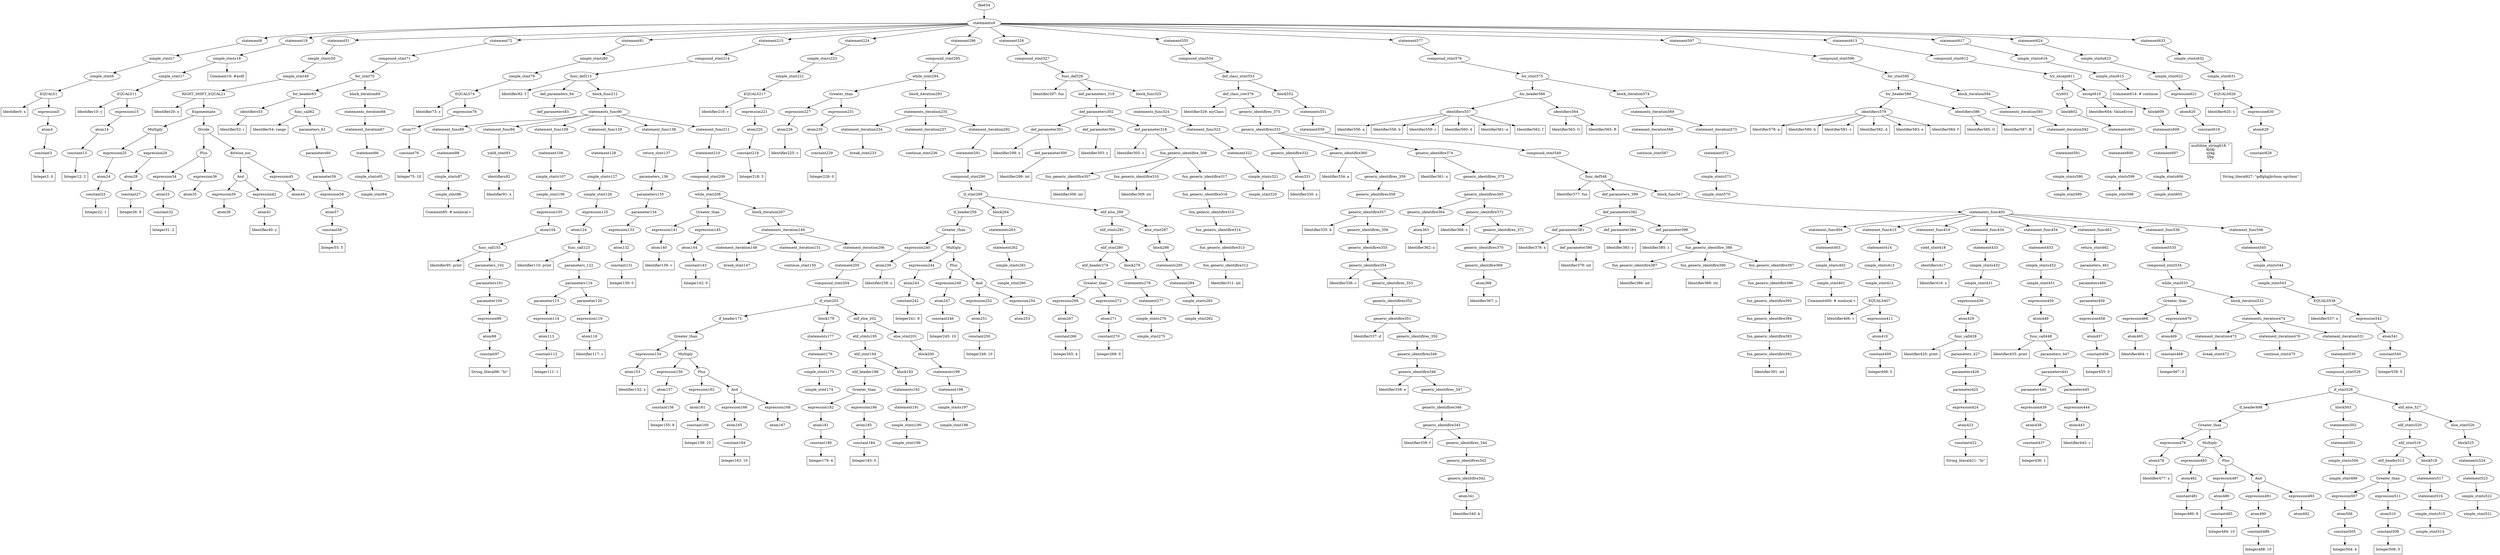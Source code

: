 digraph G {
	Strart_file634 [label="file634"]
	Strart_file634 -> Statements9;
	Statements9 [label="statements9"]
	Statements9 -> Statement8;
	Statement8 [label="statement8"]
	Statement8 -> simple_statements7;
	simple_statements7 [label="simple_stmts7"]
	simple_statements7 -> Simple_Statement6;
	Simple_Statement6 [label="simple_stmt6"]
	Simple_Statement6 -> equal1;
	equal1 [label="EQUALS1"]
	equal1 -> IDENTIFIER0;
	IDENTIFIER0 [shape=box,label="Identifier0: x"]
	equal1 -> expression5;
	expression5 [label="expression5"]
	expression5 -> Atom4;
	Atom4 [label="atom4"]
	Atom4 -> constant3;
	constant3 [label="constant3"]
	constant3 -> NUMBER2;
	NUMBER2 [shape=box,label="Integer2: 0"]
	Statements9 -> Statement19;
	Statement19 [label="statement19"]
	Statement19 -> simple_statements18;
	simple_statements18 [label="simple_stmts18"]
	simple_statements18 -> Simple_Statement17;
	Simple_Statement17 [label="simple_stmt17"]
	Simple_Statement17 -> equal11;
	equal11 [label="EQUALS11"]
	equal11 -> IDENTIFIER10;
	IDENTIFIER10 [shape=box,label="Identifier10: y"]
	equal11 -> expression15;
	expression15 [label="expression15"]
	expression15 -> Atom14;
	Atom14 [label="atom14"]
	Atom14 -> constant13;
	constant13 [label="constant13"]
	constant13 -> NUMBER12;
	NUMBER12 [shape=box,label="Integer12: 2"]
	simple_statements18 -> Comment16;
	Comment16 [shape=box,label="Comment16: #asdf"]
	Statements9 -> Statement51;
	Statement51 [label="statement51"]
	Statement51 -> simple_statements50;
	simple_statements50 [label="simple_stmts50"]
	simple_statements50 -> Simple_Statement49;
	Simple_Statement49 [label="simple_stmt49"]
	Simple_Statement49 -> right_shift_equal21;
	right_shift_equal21 [label="RIGHT_SHIFT_EQUAL21"]
	right_shift_equal21 -> IDENTIFIER20;
	IDENTIFIER20 [shape=box,label="Identifier20: x"]
	right_shift_equal21 -> Exponentiate48;
	Exponentiate48 [label="Exponentiate"]
	Exponentiate48 -> Multiply30;
	Multiply30 [label="Multiply"]
	Multiply30 -> expression25;
	expression25 [label="expression25"]
	expression25 -> Atom24;
	Atom24 [label="atom24"]
	Atom24 -> constant23;
	constant23 [label="constant23"]
	constant23 -> NUMBER22;
	NUMBER22 [shape=box,label="Integer22: 1"]
	Multiply30 -> expression29;
	expression29 [label="expression29"]
	expression29 -> Atom28;
	Atom28 [label="atom28"]
	Atom28 -> constant27;
	constant27 [label="constant27"]
	constant27 -> NUMBER26;
	NUMBER26 [shape=box,label="Integer26: 8"]
	Exponentiate48 -> Divide47;
	Divide47 [label="Divide"]
	Divide47 -> Plus37;
	Plus37 [label="Plus"]
	Plus37 -> expression34;
	expression34 [label="expression34"]
	expression34 -> Atom33;
	Atom33 [label="atom33"]
	Atom33 -> constant32;
	constant32 [label="constant32"]
	constant32 -> NUMBER31;
	NUMBER31 [shape=box,label="Integer31: 2"]
	Plus37 -> expression36;
	expression36 [label="expression36"]
	expression36 -> Atom_False35;
	Atom_False35 [label="atom35"]
	Divide47 -> Bitwise_xor46;
	Bitwise_xor46 [label="Bitwise_xor"]
	Bitwise_xor46 -> And43;
	And43 [label="And"]
	And43 -> expression39;
	expression39 [label="expression39"]
	expression39 -> Atom_True38;
	Atom_True38 [label="atom38"]
	And43 -> expression_not42;
	expression_not42 [label="expression42"]
	expression_not42 -> Atom41;
	Atom41 [label="atom41"]
	Atom41 -> IDENTIFIER40;
	IDENTIFIER40 [shape=box,label="Identifier40: y"]
	Bitwise_xor46 -> expression45;
	expression45 [label="expression45"]
	expression45 -> Atom_True44;
	Atom_True44 [label="atom44"]
	Statements9 -> Statement72;
	Statement72 [label="statement72"]
	Statement72 -> Compound_stmt71;
	Compound_stmt71 [label="compound_stmt71"]
	Compound_stmt71 -> for_statement70;
	for_statement70 [label="for_stmt70"]
	for_statement70 -> for_header63;
	for_header63 [label="for_header63"]
	for_header63 -> Identifires53;
	Identifires53 [label="identifiers53"]
	Identifires53 -> IDENTIFIER52;
	IDENTIFIER52 [shape=box,label="Identifier52: i"]
	for_header63 -> Function_call62;
	Function_call62 [label="func_call62"]
	Function_call62 -> IDENTIFIER54;
	IDENTIFIER54 [shape=box,label="Identifier54: range"]
	Function_call62 -> parameters_61;
	parameters_61 [label="parameters_61"]
	parameters_61 -> parameters60;
	parameters60 [label="parameters60"]
	parameters60 -> parameter59;
	parameter59 [label="parameter59"]
	parameter59 -> expression58;
	expression58 [label="expression58"]
	expression58 -> Atom57;
	Atom57 [label="atom57"]
	Atom57 -> constant56;
	constant56 [label="constant56"]
	constant56 -> NUMBER55;
	NUMBER55 [shape=box,label="Integer55: 5"]
	for_statement70 -> block_iteration69;
	block_iteration69 [label="block_iteration69"]
	block_iteration69 -> statements_iteration68;
	statements_iteration68 [label="statements_iteration68"]
	statements_iteration68 -> Statement_Iteration67;
	Statement_Iteration67 [label="statement_iteration67"]
	Statement_Iteration67 -> Statement66;
	Statement66 [label="statement66"]
	Statement66 -> simple_statements65;
	simple_statements65 [label="simple_stmts65"]
	simple_statements65 -> Simple_Statement_PASS64;
	Simple_Statement_PASS64 [label="simple_stmt64"]
	Statements9 -> Statement81;
	Statement81 [label="statement81"]
	Statement81 -> simple_statements80;
	simple_statements80 [label="simple_stmts80"]
	simple_statements80 -> Simple_Statement79;
	Simple_Statement79 [label="simple_stmt79"]
	Simple_Statement79 -> equal74;
	equal74 [label="EQUALS74"]
	equal74 -> IDENTIFIER73;
	IDENTIFIER73 [shape=box,label="Identifier73: z"]
	equal74 -> expression78;
	expression78 [label="expression78"]
	expression78 -> Atom77;
	Atom77 [label="atom77"]
	Atom77 -> constant76;
	constant76 [label="constant76"]
	constant76 -> NUMBER75;
	NUMBER75 [shape=box,label="Integer75: 10"]
	Statements9 -> Statement215;
	Statement215 [label="statement215"]
	Statement215 -> Compound_stmt214;
	Compound_stmt214 [label="compound_stmt214"]
	Compound_stmt214 -> func_def213;
	func_def213 [label="func_def213"]
	func_def213 -> IDENTIFIER82;
	IDENTIFIER82 [shape=box,label="Identifier82: f"]
	func_def213 -> def_parameters_84;
	def_parameters_84 [label="def_parameters_84"]
	def_parameters_84 -> def_parameters_empty83;
	def_parameters_empty83 [label="def_parameters83"]
	func_def213 -> block_func212;
	block_func212 [label="block_func212"]
	block_func212 -> statements_func90;
	statements_func90 [label="statements_func90"]
	statements_func90 -> statement_func89;
	statement_func89 [label="statement_func89"]
	statement_func89 -> Statement88;
	Statement88 [label="statement88"]
	Statement88 -> simple_statements87;
	simple_statements87 [label="simple_stmts87"]
	simple_statements87 -> Simple_Statement86;
	Simple_Statement86 [label="simple_stmt86"]
	Simple_Statement86 -> Comment85;
	Comment85 [shape=box,label="Comment85: # nonlocal v"]
	statements_func90 -> statement_func94;
	statement_func94 [label="statement_func94"]
	statement_func94 -> yield_statement93;
	yield_statement93 [label="yield_stmt93"]
	yield_statement93 -> Identifires92;
	Identifires92 [label="identifiers92"]
	Identifires92 -> IDENTIFIER91;
	IDENTIFIER91 [shape=box,label="Identifier91: x"]
	statements_func90 -> statement_func109;
	statement_func109 [label="statement_func109"]
	statement_func109 -> Statement108;
	Statement108 [label="statement108"]
	Statement108 -> simple_statements107;
	simple_statements107 [label="simple_stmts107"]
	simple_statements107 -> Simple_Statement106;
	Simple_Statement106 [label="simple_stmt106"]
	Simple_Statement106 -> expression105;
	expression105 [label="expression105"]
	expression105 -> Atom104;
	Atom104 [label="atom104"]
	Atom104 -> Function_call103;
	Function_call103 [label="func_call103"]
	Function_call103 -> IDENTIFIER95;
	IDENTIFIER95 [shape=box,label="Identifier95: print"]
	Function_call103 -> parameters_102;
	parameters_102 [label="parameters_102"]
	parameters_102 -> parameters101;
	parameters101 [label="parameters101"]
	parameters101 -> parameter100;
	parameter100 [label="parameter100"]
	parameter100 -> expression99;
	expression99 [label="expression99"]
	expression99 -> Atom98;
	Atom98 [label="atom98"]
	Atom98 -> constant97;
	constant97 [label="constant97"]
	constant97 -> String_literal96;
	String_literal96 [shape=box,label="String_literal96: \"hi\""]
	statements_func90 -> statement_func129;
	statement_func129 [label="statement_func129"]
	statement_func129 -> Statement128;
	Statement128 [label="statement128"]
	Statement128 -> simple_statements127;
	simple_statements127 [label="simple_stmts127"]
	simple_statements127 -> Simple_Statement126;
	Simple_Statement126 [label="simple_stmt126"]
	Simple_Statement126 -> expression125;
	expression125 [label="expression125"]
	expression125 -> Atom124;
	Atom124 [label="atom124"]
	Atom124 -> Function_call123;
	Function_call123 [label="func_call123"]
	Function_call123 -> IDENTIFIER110;
	IDENTIFIER110 [shape=box,label="Identifier110: print"]
	Function_call123 -> parameters_122;
	parameters_122 [label="parameters_122"]
	parameters_122 -> parameters116;
	parameters116 [label="parameters116"]
	parameters116 -> parameter115;
	parameter115 [label="parameter115"]
	parameter115 -> expression114;
	expression114 [label="expression114"]
	expression114 -> Atom113;
	Atom113 [label="atom113"]
	Atom113 -> constant112;
	constant112 [label="constant112"]
	constant112 -> NUMBER111;
	NUMBER111 [shape=box,label="Integer111: 1"]
	parameters116 -> parameter120;
	parameter120 [label="parameter120"]
	parameter120 -> expression119;
	expression119 [label="expression119"]
	expression119 -> Atom118;
	Atom118 [label="atom118"]
	Atom118 -> IDENTIFIER117;
	IDENTIFIER117 [shape=box,label="Identifier117: c"]
	statements_func90 -> statement_func138;
	statement_func138 [label="statement_func138"]
	statement_func138 -> return_statement137;
	return_statement137 [label="return_stmt137"]
	return_statement137 -> parameters_136;
	parameters_136 [label="parameters_136"]
	parameters_136 -> parameters135;
	parameters135 [label="parameters135"]
	parameters135 -> parameter134;
	parameter134 [label="parameter134"]
	parameter134 -> expression133;
	expression133 [label="expression133"]
	expression133 -> Atom132;
	Atom132 [label="atom132"]
	Atom132 -> constant131;
	constant131 [label="constant131"]
	constant131 -> NUMBER130;
	NUMBER130 [shape=box,label="Integer130: 0"]
	statements_func90 -> statement_func211;
	statement_func211 [label="statement_func211"]
	statement_func211 -> Statement210;
	Statement210 [label="statement210"]
	Statement210 -> Compound_stmt209;
	Compound_stmt209 [label="compound_stmt209"]
	Compound_stmt209 -> while208;
	while208 [label="while_stmt208"]
	while208 -> Greater_than146;
	Greater_than146 [label="Greater_than"]
	Greater_than146 -> expression141;
	expression141 [label="expression141"]
	expression141 -> Atom140;
	Atom140 [label="atom140"]
	Atom140 -> IDENTIFIER139;
	IDENTIFIER139 [shape=box,label="Identifier139: v"]
	Greater_than146 -> expression145;
	expression145 [label="expression145"]
	expression145 -> Atom144;
	Atom144 [label="atom144"]
	Atom144 -> constant143;
	constant143 [label="constant143"]
	constant143 -> NUMBER142;
	NUMBER142 [shape=box,label="Integer142: 0"]
	while208 -> block_iteration207;
	block_iteration207 [label="block_iteration207"]
	block_iteration207 -> statements_iteration149;
	statements_iteration149 [label="statements_iteration149"]
	statements_iteration149 -> Statement_Iteration148;
	Statement_Iteration148 [label="statement_iteration148"]
	Statement_Iteration148 -> Break_statement147;
	Break_statement147 [label="break_stmt147"]
	statements_iteration149 -> Statement_Iteration151;
	Statement_Iteration151 [label="statement_iteration151"]
	Statement_Iteration151 -> Continue_statement150;
	Continue_statement150 [label="continue_stmt150"]
	statements_iteration149 -> Statement_Iteration206;
	Statement_Iteration206 [label="statement_iteration206"]
	Statement_Iteration206 -> Statement205;
	Statement205 [label="statement205"]
	Statement205 -> Compound_stmt204;
	Compound_stmt204 [label="compound_stmt204"]
	Compound_stmt204 -> if_stmt203;
	if_stmt203 [label="if_stmt203"]
	if_stmt203 -> if_header173;
	if_header173 [label="if_header173"]
	if_header173 -> Greater_than172;
	Greater_than172 [label="Greater_than"]
	Greater_than172 -> expression154;
	expression154 [label="expression154"]
	expression154 -> Atom153;
	Atom153 [label="atom153"]
	Atom153 -> IDENTIFIER152;
	IDENTIFIER152 [shape=box,label="Identifier152: x"]
	Greater_than172 -> Multiply171;
	Multiply171 [label="Multiply"]
	Multiply171 -> expression158;
	expression158 [label="expression158"]
	expression158 -> Atom157;
	Atom157 [label="atom157"]
	Atom157 -> constant156;
	constant156 [label="constant156"]
	constant156 -> NUMBER155;
	NUMBER155 [shape=box,label="Integer155: 8"]
	Multiply171 -> Plus170;
	Plus170 [label="Plus"]
	Plus170 -> expression162;
	expression162 [label="expression162"]
	expression162 -> Atom161;
	Atom161 [label="atom161"]
	Atom161 -> constant160;
	constant160 [label="constant160"]
	constant160 -> NUMBER159;
	NUMBER159 [shape=box,label="Integer159: 10"]
	Plus170 -> And169;
	And169 [label="And"]
	And169 -> expression166;
	expression166 [label="expression166"]
	expression166 -> Atom165;
	Atom165 [label="atom165"]
	Atom165 -> constant164;
	constant164 [label="constant164"]
	constant164 -> NUMBER163;
	NUMBER163 [shape=box,label="Integer163: 10"]
	And169 -> expression168;
	expression168 [label="expression168"]
	expression168 -> Atom_True167;
	Atom_True167 [label="atom167"]
	if_stmt203 -> block_plus178;
	block_plus178 [label="block178"]
	block_plus178 -> Statements177;
	Statements177 [label="statements177"]
	Statements177 -> Statement176;
	Statement176 [label="statement176"]
	Statement176 -> simple_statements175;
	simple_statements175 [label="simple_stmts175"]
	simple_statements175 -> Simple_Statement_PASS174;
	Simple_Statement_PASS174 [label="simple_stmt174"]
	if_stmt203 -> elif_else202;
	elif_else202 [label="elif_else_202"]
	elif_else202 -> elif_stmts195;
	elif_stmts195 [label="elif_stmts195"]
	elif_stmts195 -> elif_stmt194;
	elif_stmt194 [label="elif_stmt194"]
	elif_stmt194 -> elif_header188;
	elif_header188 [label="elif_header188"]
	elif_header188 -> Greater_than187;
	Greater_than187 [label="Greater_than"]
	Greater_than187 -> expression182;
	expression182 [label="expression182"]
	expression182 -> Atom181;
	Atom181 [label="atom181"]
	Atom181 -> constant180;
	constant180 [label="constant180"]
	constant180 -> NUMBER179;
	NUMBER179 [shape=box,label="Integer179: 4"]
	Greater_than187 -> expression186;
	expression186 [label="expression186"]
	expression186 -> Atom185;
	Atom185 [label="atom185"]
	Atom185 -> constant184;
	constant184 [label="constant184"]
	constant184 -> NUMBER183;
	NUMBER183 [shape=box,label="Integer183: 0"]
	elif_stmt194 -> block_plus193;
	block_plus193 [label="block193"]
	block_plus193 -> Statements192;
	Statements192 [label="statements192"]
	Statements192 -> Statement191;
	Statement191 [label="statement191"]
	Statement191 -> simple_statements190;
	simple_statements190 [label="simple_stmts190"]
	simple_statements190 -> Simple_Statement_PASS189;
	Simple_Statement_PASS189 [label="simple_stmt189"]
	elif_else202 -> else201;
	else201 [label="else_stmt201"]
	else201 -> block_plus200;
	block_plus200 [label="block200"]
	block_plus200 -> Statements199;
	Statements199 [label="statements199"]
	Statements199 -> Statement198;
	Statement198 [label="statement198"]
	Statement198 -> simple_statements197;
	simple_statements197 [label="simple_stmts197"]
	simple_statements197 -> Simple_Statement_PASS196;
	Simple_Statement_PASS196 [label="simple_stmt196"]
	Statements9 -> Statement224;
	Statement224 [label="statement224"]
	Statement224 -> simple_statements223;
	simple_statements223 [label="simple_stmts223"]
	simple_statements223 -> Simple_Statement222;
	Simple_Statement222 [label="simple_stmt222"]
	Simple_Statement222 -> equal217;
	equal217 [label="EQUALS217"]
	equal217 -> IDENTIFIER216;
	IDENTIFIER216 [shape=box,label="Identifier216: v"]
	equal217 -> expression221;
	expression221 [label="expression221"]
	expression221 -> Atom220;
	Atom220 [label="atom220"]
	Atom220 -> constant219;
	constant219 [label="constant219"]
	constant219 -> NUMBER218;
	NUMBER218 [shape=box,label="Integer218: 5"]
	Statements9 -> Statement296;
	Statement296 [label="statement296"]
	Statement296 -> Compound_stmt295;
	Compound_stmt295 [label="compound_stmt295"]
	Compound_stmt295 -> while294;
	while294 [label="while_stmt294"]
	while294 -> Greater_than232;
	Greater_than232 [label="Greater_than"]
	Greater_than232 -> expression227;
	expression227 [label="expression227"]
	expression227 -> Atom226;
	Atom226 [label="atom226"]
	Atom226 -> IDENTIFIER225;
	IDENTIFIER225 [shape=box,label="Identifier225: v"]
	Greater_than232 -> expression231;
	expression231 [label="expression231"]
	expression231 -> Atom230;
	Atom230 [label="atom230"]
	Atom230 -> constant229;
	constant229 [label="constant229"]
	constant229 -> NUMBER228;
	NUMBER228 [shape=box,label="Integer228: 0"]
	while294 -> block_iteration293;
	block_iteration293 [label="block_iteration293"]
	block_iteration293 -> statements_iteration235;
	statements_iteration235 [label="statements_iteration235"]
	statements_iteration235 -> Statement_Iteration234;
	Statement_Iteration234 [label="statement_iteration234"]
	Statement_Iteration234 -> Break_statement233;
	Break_statement233 [label="break_stmt233"]
	statements_iteration235 -> Statement_Iteration237;
	Statement_Iteration237 [label="statement_iteration237"]
	Statement_Iteration237 -> Continue_statement236;
	Continue_statement236 [label="continue_stmt236"]
	statements_iteration235 -> Statement_Iteration292;
	Statement_Iteration292 [label="statement_iteration292"]
	Statement_Iteration292 -> Statement291;
	Statement291 [label="statement291"]
	Statement291 -> Compound_stmt290;
	Compound_stmt290 [label="compound_stmt290"]
	Compound_stmt290 -> if_stmt289;
	if_stmt289 [label="if_stmt289"]
	if_stmt289 -> if_header259;
	if_header259 [label="if_header259"]
	if_header259 -> Greater_than258;
	Greater_than258 [label="Greater_than"]
	Greater_than258 -> expression240;
	expression240 [label="expression240"]
	expression240 -> Atom239;
	Atom239 [label="atom239"]
	Atom239 -> IDENTIFIER238;
	IDENTIFIER238 [shape=box,label="Identifier238: x"]
	Greater_than258 -> Multiply257;
	Multiply257 [label="Multiply"]
	Multiply257 -> expression244;
	expression244 [label="expression244"]
	expression244 -> Atom243;
	Atom243 [label="atom243"]
	Atom243 -> constant242;
	constant242 [label="constant242"]
	constant242 -> NUMBER241;
	NUMBER241 [shape=box,label="Integer241: 8"]
	Multiply257 -> Plus256;
	Plus256 [label="Plus"]
	Plus256 -> expression248;
	expression248 [label="expression248"]
	expression248 -> Atom247;
	Atom247 [label="atom247"]
	Atom247 -> constant246;
	constant246 [label="constant246"]
	constant246 -> NUMBER245;
	NUMBER245 [shape=box,label="Integer245: 10"]
	Plus256 -> And255;
	And255 [label="And"]
	And255 -> expression252;
	expression252 [label="expression252"]
	expression252 -> Atom251;
	Atom251 [label="atom251"]
	Atom251 -> constant250;
	constant250 [label="constant250"]
	constant250 -> NUMBER249;
	NUMBER249 [shape=box,label="Integer249: 10"]
	And255 -> expression254;
	expression254 [label="expression254"]
	expression254 -> Atom_True253;
	Atom_True253 [label="atom253"]
	if_stmt289 -> block_plus264;
	block_plus264 [label="block264"]
	block_plus264 -> Statements263;
	Statements263 [label="statements263"]
	Statements263 -> Statement262;
	Statement262 [label="statement262"]
	Statement262 -> simple_statements261;
	simple_statements261 [label="simple_stmts261"]
	simple_statements261 -> Simple_Statement_PASS260;
	Simple_Statement_PASS260 [label="simple_stmt260"]
	if_stmt289 -> elif_else288;
	elif_else288 [label="elif_else_288"]
	elif_else288 -> elif_stmts281;
	elif_stmts281 [label="elif_stmts281"]
	elif_stmts281 -> elif_stmt280;
	elif_stmt280 [label="elif_stmt280"]
	elif_stmt280 -> elif_header274;
	elif_header274 [label="elif_header274"]
	elif_header274 -> Greater_than273;
	Greater_than273 [label="Greater_than"]
	Greater_than273 -> expression268;
	expression268 [label="expression268"]
	expression268 -> Atom267;
	Atom267 [label="atom267"]
	Atom267 -> constant266;
	constant266 [label="constant266"]
	constant266 -> NUMBER265;
	NUMBER265 [shape=box,label="Integer265: 4"]
	Greater_than273 -> expression272;
	expression272 [label="expression272"]
	expression272 -> Atom271;
	Atom271 [label="atom271"]
	Atom271 -> constant270;
	constant270 [label="constant270"]
	constant270 -> NUMBER269;
	NUMBER269 [shape=box,label="Integer269: 0"]
	elif_stmt280 -> block_plus279;
	block_plus279 [label="block279"]
	block_plus279 -> Statements278;
	Statements278 [label="statements278"]
	Statements278 -> Statement277;
	Statement277 [label="statement277"]
	Statement277 -> simple_statements276;
	simple_statements276 [label="simple_stmts276"]
	simple_statements276 -> Simple_Statement_PASS275;
	Simple_Statement_PASS275 [label="simple_stmt275"]
	elif_else288 -> else287;
	else287 [label="else_stmt287"]
	else287 -> block_plus286;
	block_plus286 [label="block286"]
	block_plus286 -> Statements285;
	Statements285 [label="statements285"]
	Statements285 -> Statement284;
	Statement284 [label="statement284"]
	Statement284 -> simple_statements283;
	simple_statements283 [label="simple_stmts283"]
	simple_statements283 -> Simple_Statement_PASS282;
	Simple_Statement_PASS282 [label="simple_stmt282"]
	Statements9 -> Statement328;
	Statement328 [label="statement328"]
	Statement328 -> Compound_stmt327;
	Compound_stmt327 [label="compound_stmt327"]
	Compound_stmt327 -> func_def326;
	func_def326 [label="func_def326"]
	func_def326 -> IDENTIFIER297;
	IDENTIFIER297 [shape=box,label="Identifier297: fun"]
	func_def326 -> def_parameters_319;
	def_parameters_319 [label="def_parameters_319"]
	def_parameters_319 -> def_parameters302;
	def_parameters302 [label="def_parameters302"]
	def_parameters302 -> def_parameter301;
	def_parameter301 [label="def_parameter301"]
	def_parameter301 -> IDENTIFIER298;
	IDENTIFIER298 [shape=box,label="Identifier298: x"]
	def_parameter301 -> def_parameter300;
	def_parameter300 [label="def_parameter300"]
	def_parameter300 -> IDENTIFIER299;
	IDENTIFIER299 [shape=box,label="Identifier299: int"]
	def_parameters302 -> def_parameter304;
	def_parameter304 [label="def_parameter304"]
	def_parameter304 -> IDENTIFIER303;
	IDENTIFIER303 [shape=box,label="Identifier303: y"]
	def_parameters302 -> def_parameter318;
	def_parameter318 [label="def_parameter318"]
	def_parameter318 -> IDENTIFIER305;
	IDENTIFIER305 [shape=box,label="Identifier305: z"]
	def_parameter318 -> fun_generic_identifire308;
	fun_generic_identifire308 [label="fun_generic_identifire_308"]
	fun_generic_identifire308 -> fun_generic_identifire307;
	fun_generic_identifire307 [label="fun_generic_identifire307"]
	fun_generic_identifire307 -> IDENTIFIER306;
	IDENTIFIER306 [shape=box,label="Identifier306: int"]
	fun_generic_identifire308 -> fun_generic_identifire310;
	fun_generic_identifire310 [label="fun_generic_identifire310"]
	fun_generic_identifire310 -> IDENTIFIER309;
	IDENTIFIER309 [shape=box,label="Identifier309: str"]
	fun_generic_identifire308 -> fun_generic_identifire317;
	fun_generic_identifire317 [label="fun_generic_identifire317"]
	fun_generic_identifire317 -> fun_generic_identifire316;
	fun_generic_identifire316 [label="fun_generic_identifire316"]
	fun_generic_identifire316 -> fun_generic_identifire315;
	fun_generic_identifire315 [label="fun_generic_identifire315"]
	fun_generic_identifire315 -> fun_generic_identifire314;
	fun_generic_identifire314 [label="fun_generic_identifire314"]
	fun_generic_identifire314 -> fun_generic_identifire313;
	fun_generic_identifire313 [label="fun_generic_identifire313"]
	fun_generic_identifire313 -> fun_generic_identifire312;
	fun_generic_identifire312 [label="fun_generic_identifire312"]
	fun_generic_identifire312 -> IDENTIFIER311;
	IDENTIFIER311 [shape=box,label="Identifier311: int"]
	func_def326 -> block_func325;
	block_func325 [label="block_func325"]
	block_func325 -> statements_func324;
	statements_func324 [label="statements_func324"]
	statements_func324 -> statement_func323;
	statement_func323 [label="statement_func323"]
	statement_func323 -> Statement322;
	Statement322 [label="statement322"]
	Statement322 -> simple_statements321;
	simple_statements321 [label="simple_stmts321"]
	simple_statements321 -> Simple_Statement_PASS320;
	Simple_Statement_PASS320 [label="simple_stmt320"]
	Statements9 -> Statement555;
	Statement555 [label="statement555"]
	Statement555 -> Compound_stmt554;
	Compound_stmt554 [label="compound_stmt554"]
	Compound_stmt554 -> def_class_stmt553;
	def_class_stmt553 [label="def_class_stmt553"]
	def_class_stmt553 -> def_class_row376;
	def_class_row376 [label="def_class_row376"]
	def_class_row376 -> IDENTIFIER329;
	IDENTIFIER329 [shape=box,label="Identifier329: myClass"]
	def_class_row376 -> generic_identifires_375;
	generic_identifires_375 [label="generic_identifires_375"]
	generic_identifires_375 -> generic_identifires333;
	generic_identifires333 [label="generic_identifires333"]
	generic_identifires333 -> generic_identifire332;
	generic_identifire332 [label="generic_identifire332"]
	generic_identifire332 -> Atom331;
	Atom331 [label="atom331"]
	Atom331 -> IDENTIFIER330;
	IDENTIFIER330 [shape=box,label="Identifier330: x"]
	generic_identifires333 -> generic_identifire360;
	generic_identifire360 [label="generic_identifire360"]
	generic_identifire360 -> IDENTIFIER334;
	IDENTIFIER334 [shape=box,label="Identifier334: a"]
	generic_identifire360 -> generic_identifires_359;
	generic_identifires_359 [label="generic_identifires_359"]
	generic_identifires_359 -> generic_identifires358;
	generic_identifires358 [label="generic_identifires358"]
	generic_identifires358 -> generic_identifire357;
	generic_identifire357 [label="generic_identifire357"]
	generic_identifire357 -> IDENTIFIER335;
	IDENTIFIER335 [shape=box,label="Identifier335: b"]
	generic_identifire357 -> generic_identifires_356;
	generic_identifires_356 [label="generic_identifires_356"]
	generic_identifires_356 -> generic_identifires355;
	generic_identifires355 [label="generic_identifires355"]
	generic_identifires355 -> generic_identifire354;
	generic_identifire354 [label="generic_identifire354"]
	generic_identifire354 -> IDENTIFIER336;
	IDENTIFIER336 [shape=box,label="Identifier336: c"]
	generic_identifire354 -> generic_identifires_353;
	generic_identifires_353 [label="generic_identifires_353"]
	generic_identifires_353 -> generic_identifires352;
	generic_identifires352 [label="generic_identifires352"]
	generic_identifires352 -> generic_identifire351;
	generic_identifire351 [label="generic_identifire351"]
	generic_identifire351 -> IDENTIFIER337;
	IDENTIFIER337 [shape=box,label="Identifier337: d"]
	generic_identifire351 -> generic_identifires_350;
	generic_identifires_350 [label="generic_identifires_350"]
	generic_identifires_350 -> generic_identifires349;
	generic_identifires349 [label="generic_identifires349"]
	generic_identifires349 -> generic_identifire348;
	generic_identifire348 [label="generic_identifire348"]
	generic_identifire348 -> IDENTIFIER338;
	IDENTIFIER338 [shape=box,label="Identifier338: e"]
	generic_identifire348 -> generic_identifires_347;
	generic_identifires_347 [label="generic_identifires_347"]
	generic_identifires_347 -> generic_identifires346;
	generic_identifires346 [label="generic_identifires346"]
	generic_identifires346 -> generic_identifire345;
	generic_identifire345 [label="generic_identifire345"]
	generic_identifire345 -> IDENTIFIER339;
	IDENTIFIER339 [shape=box,label="Identifier339: f"]
	generic_identifire345 -> generic_identifires_344;
	generic_identifires_344 [label="generic_identifires_344"]
	generic_identifires_344 -> generic_identifires343;
	generic_identifires343 [label="generic_identifires343"]
	generic_identifires343 -> generic_identifire342;
	generic_identifire342 [label="generic_identifire342"]
	generic_identifire342 -> Atom341;
	Atom341 [label="atom341"]
	Atom341 -> IDENTIFIER340;
	IDENTIFIER340 [shape=box,label="Identifier340: k"]
	generic_identifires333 -> generic_identifire374;
	generic_identifire374 [label="generic_identifire374"]
	generic_identifire374 -> IDENTIFIER361;
	IDENTIFIER361 [shape=box,label="Identifier361: x"]
	generic_identifire374 -> generic_identifires_373;
	generic_identifires_373 [label="generic_identifires_373"]
	generic_identifires_373 -> generic_identifires365;
	generic_identifires365 [label="generic_identifires365"]
	generic_identifires365 -> generic_identifire364;
	generic_identifire364 [label="generic_identifire364"]
	generic_identifire364 -> Atom363;
	Atom363 [label="atom363"]
	Atom363 -> IDENTIFIER362;
	IDENTIFIER362 [shape=box,label="Identifier362: x"]
	generic_identifires365 -> generic_identifire372;
	generic_identifire372 [label="generic_identifire372"]
	generic_identifire372 -> IDENTIFIER366;
	IDENTIFIER366 [shape=box,label="Identifier366: c"]
	generic_identifire372 -> generic_identifires_371;
	generic_identifires_371 [label="generic_identifires_371"]
	generic_identifires_371 -> generic_identifires370;
	generic_identifires370 [label="generic_identifires370"]
	generic_identifires370 -> generic_identifire369;
	generic_identifire369 [label="generic_identifire369"]
	generic_identifire369 -> Atom368;
	Atom368 [label="atom368"]
	Atom368 -> IDENTIFIER367;
	IDENTIFIER367 [shape=box,label="Identifier367: y"]
	def_class_stmt553 -> block552;
	block552 [label="block552"]
	block552 -> Statements551;
	Statements551 [label="statements551"]
	Statements551 -> Statement550;
	Statement550 [label="statement550"]
	Statement550 -> Compound_stmt549;
	Compound_stmt549 [label="compound_stmt549"]
	Compound_stmt549 -> func_def548;
	func_def548 [label="func_def548"]
	func_def548 -> IDENTIFIER377;
	IDENTIFIER377 [shape=box,label="Identifier377: fun"]
	func_def548 -> def_parameters_399;
	def_parameters_399 [label="def_parameters_399"]
	def_parameters_399 -> def_parameters382;
	def_parameters382 [label="def_parameters382"]
	def_parameters382 -> def_parameter381;
	def_parameter381 [label="def_parameter381"]
	def_parameter381 -> IDENTIFIER378;
	IDENTIFIER378 [shape=box,label="Identifier378: x"]
	def_parameter381 -> def_parameter380;
	def_parameter380 [label="def_parameter380"]
	def_parameter380 -> IDENTIFIER379;
	IDENTIFIER379 [shape=box,label="Identifier379: int"]
	def_parameters382 -> def_parameter384;
	def_parameter384 [label="def_parameter384"]
	def_parameter384 -> IDENTIFIER383;
	IDENTIFIER383 [shape=box,label="Identifier383: y"]
	def_parameters382 -> def_parameter398;
	def_parameter398 [label="def_parameter398"]
	def_parameter398 -> IDENTIFIER385;
	IDENTIFIER385 [shape=box,label="Identifier385: z"]
	def_parameter398 -> fun_generic_identifire388;
	fun_generic_identifire388 [label="fun_generic_identifire_388"]
	fun_generic_identifire388 -> fun_generic_identifire387;
	fun_generic_identifire387 [label="fun_generic_identifire387"]
	fun_generic_identifire387 -> IDENTIFIER386;
	IDENTIFIER386 [shape=box,label="Identifier386: int"]
	fun_generic_identifire388 -> fun_generic_identifire390;
	fun_generic_identifire390 [label="fun_generic_identifire390"]
	fun_generic_identifire390 -> IDENTIFIER389;
	IDENTIFIER389 [shape=box,label="Identifier389: str"]
	fun_generic_identifire388 -> fun_generic_identifire397;
	fun_generic_identifire397 [label="fun_generic_identifire397"]
	fun_generic_identifire397 -> fun_generic_identifire396;
	fun_generic_identifire396 [label="fun_generic_identifire396"]
	fun_generic_identifire396 -> fun_generic_identifire395;
	fun_generic_identifire395 [label="fun_generic_identifire395"]
	fun_generic_identifire395 -> fun_generic_identifire394;
	fun_generic_identifire394 [label="fun_generic_identifire394"]
	fun_generic_identifire394 -> fun_generic_identifire393;
	fun_generic_identifire393 [label="fun_generic_identifire393"]
	fun_generic_identifire393 -> fun_generic_identifire392;
	fun_generic_identifire392 [label="fun_generic_identifire392"]
	fun_generic_identifire392 -> IDENTIFIER391;
	IDENTIFIER391 [shape=box,label="Identifier391: int"]
	func_def548 -> block_func547;
	block_func547 [label="block_func547"]
	block_func547 -> statements_func405;
	statements_func405 [label="statements_func405"]
	statements_func405 -> statement_func404;
	statement_func404 [label="statement_func404"]
	statement_func404 -> Statement403;
	Statement403 [label="statement403"]
	Statement403 -> simple_statements402;
	simple_statements402 [label="simple_stmts402"]
	simple_statements402 -> Simple_Statement401;
	Simple_Statement401 [label="simple_stmt401"]
	Simple_Statement401 -> Comment400;
	Comment400 [shape=box,label="Comment400: # nonlocal v"]
	statements_func405 -> statement_func415;
	statement_func415 [label="statement_func415"]
	statement_func415 -> Statement414;
	Statement414 [label="statement414"]
	Statement414 -> simple_statements413;
	simple_statements413 [label="simple_stmts413"]
	simple_statements413 -> Simple_Statement412;
	Simple_Statement412 [label="simple_stmt412"]
	Simple_Statement412 -> equal407;
	equal407 [label="EQUALS407"]
	equal407 -> IDENTIFIER406;
	IDENTIFIER406 [shape=box,label="Identifier406: v"]
	equal407 -> expression411;
	expression411 [label="expression411"]
	expression411 -> Atom410;
	Atom410 [label="atom410"]
	Atom410 -> constant409;
	constant409 [label="constant409"]
	constant409 -> NUMBER408;
	NUMBER408 [shape=box,label="Integer408: 5"]
	statements_func405 -> statement_func419;
	statement_func419 [label="statement_func419"]
	statement_func419 -> yield_statement418;
	yield_statement418 [label="yield_stmt418"]
	yield_statement418 -> Identifires417;
	Identifires417 [label="identifiers417"]
	Identifires417 -> IDENTIFIER416;
	IDENTIFIER416 [shape=box,label="Identifier416: x"]
	statements_func405 -> statement_func434;
	statement_func434 [label="statement_func434"]
	statement_func434 -> Statement433;
	Statement433 [label="statement433"]
	Statement433 -> simple_statements432;
	simple_statements432 [label="simple_stmts432"]
	simple_statements432 -> Simple_Statement431;
	Simple_Statement431 [label="simple_stmt431"]
	Simple_Statement431 -> expression430;
	expression430 [label="expression430"]
	expression430 -> Atom429;
	Atom429 [label="atom429"]
	Atom429 -> Function_call428;
	Function_call428 [label="func_call428"]
	Function_call428 -> IDENTIFIER420;
	IDENTIFIER420 [shape=box,label="Identifier420: print"]
	Function_call428 -> parameters_427;
	parameters_427 [label="parameters_427"]
	parameters_427 -> parameters426;
	parameters426 [label="parameters426"]
	parameters426 -> parameter425;
	parameter425 [label="parameter425"]
	parameter425 -> expression424;
	expression424 [label="expression424"]
	expression424 -> Atom423;
	Atom423 [label="atom423"]
	Atom423 -> constant422;
	constant422 [label="constant422"]
	constant422 -> String_literal421;
	String_literal421 [shape=box,label="String_literal421: \"hi\""]
	statements_func405 -> statement_func454;
	statement_func454 [label="statement_func454"]
	statement_func454 -> Statement453;
	Statement453 [label="statement453"]
	Statement453 -> simple_statements452;
	simple_statements452 [label="simple_stmts452"]
	simple_statements452 -> Simple_Statement451;
	Simple_Statement451 [label="simple_stmt451"]
	Simple_Statement451 -> expression450;
	expression450 [label="expression450"]
	expression450 -> Atom449;
	Atom449 [label="atom449"]
	Atom449 -> Function_call448;
	Function_call448 [label="func_call448"]
	Function_call448 -> IDENTIFIER435;
	IDENTIFIER435 [shape=box,label="Identifier435: print"]
	Function_call448 -> parameters_447;
	parameters_447 [label="parameters_447"]
	parameters_447 -> parameters441;
	parameters441 [label="parameters441"]
	parameters441 -> parameter440;
	parameter440 [label="parameter440"]
	parameter440 -> expression439;
	expression439 [label="expression439"]
	expression439 -> Atom438;
	Atom438 [label="atom438"]
	Atom438 -> constant437;
	constant437 [label="constant437"]
	constant437 -> NUMBER436;
	NUMBER436 [shape=box,label="Integer436: 1"]
	parameters441 -> parameter445;
	parameter445 [label="parameter445"]
	parameter445 -> expression444;
	expression444 [label="expression444"]
	expression444 -> Atom443;
	Atom443 [label="atom443"]
	Atom443 -> IDENTIFIER442;
	IDENTIFIER442 [shape=box,label="Identifier442: c"]
	statements_func405 -> statement_func463;
	statement_func463 [label="statement_func463"]
	statement_func463 -> return_statement462;
	return_statement462 [label="return_stmt462"]
	return_statement462 -> parameters_461;
	parameters_461 [label="parameters_461"]
	parameters_461 -> parameters460;
	parameters460 [label="parameters460"]
	parameters460 -> parameter459;
	parameter459 [label="parameter459"]
	parameter459 -> expression458;
	expression458 [label="expression458"]
	expression458 -> Atom457;
	Atom457 [label="atom457"]
	Atom457 -> constant456;
	constant456 [label="constant456"]
	constant456 -> NUMBER455;
	NUMBER455 [shape=box,label="Integer455: 0"]
	statements_func405 -> statement_func536;
	statement_func536 [label="statement_func536"]
	statement_func536 -> Statement535;
	Statement535 [label="statement535"]
	Statement535 -> Compound_stmt534;
	Compound_stmt534 [label="compound_stmt534"]
	Compound_stmt534 -> while533;
	while533 [label="while_stmt533"]
	while533 -> Greater_than471;
	Greater_than471 [label="Greater_than"]
	Greater_than471 -> expression466;
	expression466 [label="expression466"]
	expression466 -> Atom465;
	Atom465 [label="atom465"]
	Atom465 -> IDENTIFIER464;
	IDENTIFIER464 [shape=box,label="Identifier464: v"]
	Greater_than471 -> expression470;
	expression470 [label="expression470"]
	expression470 -> Atom469;
	Atom469 [label="atom469"]
	Atom469 -> constant468;
	constant468 [label="constant468"]
	constant468 -> NUMBER467;
	NUMBER467 [shape=box,label="Integer467: 0"]
	while533 -> block_iteration532;
	block_iteration532 [label="block_iteration532"]
	block_iteration532 -> statements_iteration474;
	statements_iteration474 [label="statements_iteration474"]
	statements_iteration474 -> Statement_Iteration473;
	Statement_Iteration473 [label="statement_iteration473"]
	Statement_Iteration473 -> Break_statement472;
	Break_statement472 [label="break_stmt472"]
	statements_iteration474 -> Statement_Iteration476;
	Statement_Iteration476 [label="statement_iteration476"]
	Statement_Iteration476 -> Continue_statement475;
	Continue_statement475 [label="continue_stmt475"]
	statements_iteration474 -> Statement_Iteration531;
	Statement_Iteration531 [label="statement_iteration531"]
	Statement_Iteration531 -> Statement530;
	Statement530 [label="statement530"]
	Statement530 -> Compound_stmt529;
	Compound_stmt529 [label="compound_stmt529"]
	Compound_stmt529 -> if_stmt528;
	if_stmt528 [label="if_stmt528"]
	if_stmt528 -> if_header498;
	if_header498 [label="if_header498"]
	if_header498 -> Greater_than497;
	Greater_than497 [label="Greater_than"]
	Greater_than497 -> expression479;
	expression479 [label="expression479"]
	expression479 -> Atom478;
	Atom478 [label="atom478"]
	Atom478 -> IDENTIFIER477;
	IDENTIFIER477 [shape=box,label="Identifier477: x"]
	Greater_than497 -> Multiply496;
	Multiply496 [label="Multiply"]
	Multiply496 -> expression483;
	expression483 [label="expression483"]
	expression483 -> Atom482;
	Atom482 [label="atom482"]
	Atom482 -> constant481;
	constant481 [label="constant481"]
	constant481 -> NUMBER480;
	NUMBER480 [shape=box,label="Integer480: 8"]
	Multiply496 -> Plus495;
	Plus495 [label="Plus"]
	Plus495 -> expression487;
	expression487 [label="expression487"]
	expression487 -> Atom486;
	Atom486 [label="atom486"]
	Atom486 -> constant485;
	constant485 [label="constant485"]
	constant485 -> NUMBER484;
	NUMBER484 [shape=box,label="Integer484: 10"]
	Plus495 -> And494;
	And494 [label="And"]
	And494 -> expression491;
	expression491 [label="expression491"]
	expression491 -> Atom490;
	Atom490 [label="atom490"]
	Atom490 -> constant489;
	constant489 [label="constant489"]
	constant489 -> NUMBER488;
	NUMBER488 [shape=box,label="Integer488: 10"]
	And494 -> expression493;
	expression493 [label="expression493"]
	expression493 -> Atom_True492;
	Atom_True492 [label="atom492"]
	if_stmt528 -> block_plus503;
	block_plus503 [label="block503"]
	block_plus503 -> Statements502;
	Statements502 [label="statements502"]
	Statements502 -> Statement501;
	Statement501 [label="statement501"]
	Statement501 -> simple_statements500;
	simple_statements500 [label="simple_stmts500"]
	simple_statements500 -> Simple_Statement_PASS499;
	Simple_Statement_PASS499 [label="simple_stmt499"]
	if_stmt528 -> elif_else527;
	elif_else527 [label="elif_else_527"]
	elif_else527 -> elif_stmts520;
	elif_stmts520 [label="elif_stmts520"]
	elif_stmts520 -> elif_stmt519;
	elif_stmt519 [label="elif_stmt519"]
	elif_stmt519 -> elif_header513;
	elif_header513 [label="elif_header513"]
	elif_header513 -> Greater_than512;
	Greater_than512 [label="Greater_than"]
	Greater_than512 -> expression507;
	expression507 [label="expression507"]
	expression507 -> Atom506;
	Atom506 [label="atom506"]
	Atom506 -> constant505;
	constant505 [label="constant505"]
	constant505 -> NUMBER504;
	NUMBER504 [shape=box,label="Integer504: 4"]
	Greater_than512 -> expression511;
	expression511 [label="expression511"]
	expression511 -> Atom510;
	Atom510 [label="atom510"]
	Atom510 -> constant509;
	constant509 [label="constant509"]
	constant509 -> NUMBER508;
	NUMBER508 [shape=box,label="Integer508: 0"]
	elif_stmt519 -> block_plus518;
	block_plus518 [label="block518"]
	block_plus518 -> Statements517;
	Statements517 [label="statements517"]
	Statements517 -> Statement516;
	Statement516 [label="statement516"]
	Statement516 -> simple_statements515;
	simple_statements515 [label="simple_stmts515"]
	simple_statements515 -> Simple_Statement_PASS514;
	Simple_Statement_PASS514 [label="simple_stmt514"]
	elif_else527 -> else526;
	else526 [label="else_stmt526"]
	else526 -> block_plus525;
	block_plus525 [label="block525"]
	block_plus525 -> Statements524;
	Statements524 [label="statements524"]
	Statements524 -> Statement523;
	Statement523 [label="statement523"]
	Statement523 -> simple_statements522;
	simple_statements522 [label="simple_stmts522"]
	simple_statements522 -> Simple_Statement_PASS521;
	Simple_Statement_PASS521 [label="simple_stmt521"]
	statements_func405 -> statement_func546;
	statement_func546 [label="statement_func546"]
	statement_func546 -> Statement545;
	Statement545 [label="statement545"]
	Statement545 -> simple_statements544;
	simple_statements544 [label="simple_stmts544"]
	simple_statements544 -> Simple_Statement543;
	Simple_Statement543 [label="simple_stmt543"]
	Simple_Statement543 -> equal538;
	equal538 [label="EQUALS538"]
	equal538 -> IDENTIFIER537;
	IDENTIFIER537 [shape=box,label="Identifier537: x"]
	equal538 -> expression542;
	expression542 [label="expression542"]
	expression542 -> Atom541;
	Atom541 [label="atom541"]
	Atom541 -> constant540;
	constant540 [label="constant540"]
	constant540 -> NUMBER539;
	NUMBER539 [shape=box,label="Integer539: 5"]
	Statements9 -> Statement577;
	Statement577 [label="statement577"]
	Statement577 -> Compound_stmt576;
	Compound_stmt576 [label="compound_stmt576"]
	Compound_stmt576 -> for_statement575;
	for_statement575 [label="for_stmt575"]
	for_statement575 -> for_header566;
	for_header566 [label="for_header566"]
	for_header566 -> Identifires557;
	Identifires557 [label="identifiers557"]
	Identifires557 -> IDENTIFIER556;
	IDENTIFIER556 [shape=box,label="Identifier556: a"]
	Identifires557 -> IDENTIFIER558;
	IDENTIFIER558 [shape=box,label="Identifier558: b"]
	Identifires557 -> IDENTIFIER559;
	IDENTIFIER559 [shape=box,label="Identifier559: c"]
	Identifires557 -> IDENTIFIER560;
	IDENTIFIER560 [shape=box,label="Identifier560: d"]
	Identifires557 -> IDENTIFIER561;
	IDENTIFIER561 [shape=box,label="Identifier561: e"]
	Identifires557 -> IDENTIFIER562;
	IDENTIFIER562 [shape=box,label="Identifier562: f"]
	for_header566 -> Identifires564;
	Identifires564 [label="identifiers564"]
	Identifires564 -> IDENTIFIER563;
	IDENTIFIER563 [shape=box,label="Identifier563: G"]
	Identifires564 -> IDENTIFIER565;
	IDENTIFIER565 [shape=box,label="Identifier565: R"]
	for_statement575 -> block_iteration574;
	block_iteration574 [label="block_iteration574"]
	block_iteration574 -> statements_iteration569;
	statements_iteration569 [label="statements_iteration569"]
	statements_iteration569 -> Statement_Iteration568;
	Statement_Iteration568 [label="statement_iteration568"]
	Statement_Iteration568 -> Continue_statement567;
	Continue_statement567 [label="continue_stmt567"]
	statements_iteration569 -> Statement_Iteration573;
	Statement_Iteration573 [label="statement_iteration573"]
	Statement_Iteration573 -> Statement572;
	Statement572 [label="statement572"]
	Statement572 -> simple_statements571;
	simple_statements571 [label="simple_stmts571"]
	simple_statements571 -> Simple_Statement_PASS570;
	Simple_Statement_PASS570 [label="simple_stmt570"]
	Statements9 -> Statement597;
	Statement597 [label="statement597"]
	Statement597 -> Compound_stmt596;
	Compound_stmt596 [label="compound_stmt596"]
	Compound_stmt596 -> for_statement595;
	for_statement595 [label="for_stmt595"]
	for_statement595 -> for_header588;
	for_header588 [label="for_header588"]
	for_header588 -> Identifires579;
	Identifires579 [label="identifiers579"]
	Identifires579 -> IDENTIFIER578;
	IDENTIFIER578 [shape=box,label="Identifier578: a"]
	Identifires579 -> IDENTIFIER580;
	IDENTIFIER580 [shape=box,label="Identifier580: b"]
	Identifires579 -> IDENTIFIER581;
	IDENTIFIER581 [shape=box,label="Identifier581: c"]
	Identifires579 -> IDENTIFIER582;
	IDENTIFIER582 [shape=box,label="Identifier582: d"]
	Identifires579 -> IDENTIFIER583;
	IDENTIFIER583 [shape=box,label="Identifier583: e"]
	Identifires579 -> IDENTIFIER584;
	IDENTIFIER584 [shape=box,label="Identifier584: f"]
	for_header588 -> Identifires586;
	Identifires586 [label="identifiers586"]
	Identifires586 -> IDENTIFIER585;
	IDENTIFIER585 [shape=box,label="Identifier585: G"]
	Identifires586 -> IDENTIFIER587;
	IDENTIFIER587 [shape=box,label="Identifier587: R"]
	for_statement595 -> block_iteration594;
	block_iteration594 [label="block_iteration594"]
	block_iteration594 -> statements_iteration593;
	statements_iteration593 [label="statements_iteration593"]
	statements_iteration593 -> Statement_Iteration592;
	Statement_Iteration592 [label="statement_iteration592"]
	Statement_Iteration592 -> Statement591;
	Statement591 [label="statement591"]
	Statement591 -> simple_statements590;
	simple_statements590 [label="simple_stmts590"]
	simple_statements590 -> Simple_Statement_PASS589;
	Simple_Statement_PASS589 [label="simple_stmt589"]
	Statements9 -> Statement613;
	Statement613 [label="statement613"]
	Statement613 -> Compound_stmt612;
	Compound_stmt612 [label="compound_stmt612"]
	Compound_stmt612 -> try_except611;
	try_except611 [label="try_except611"]
	try_except611 -> try603;
	try603 [label="try603"]
	try603 -> block_plus602;
	block_plus602 [label="block602"]
	block_plus602 -> Statements601;
	Statements601 [label="statements601"]
	Statements601 -> Statement600;
	Statement600 [label="statement600"]
	Statement600 -> simple_statements599;
	simple_statements599 [label="simple_stmts599"]
	simple_statements599 -> Simple_Statement_PASS598;
	Simple_Statement_PASS598 [label="simple_stmt598"]
	try_except611 -> except610;
	except610 [label="except610"]
	except610 -> IDENTIFIER604;
	IDENTIFIER604 [shape=box,label="Identifier604: ValueError"]
	except610 -> block_plus609;
	block_plus609 [label="block609"]
	block_plus609 -> Statements608;
	Statements608 [label="statements608"]
	Statements608 -> Statement607;
	Statement607 [label="statement607"]
	Statement607 -> simple_statements606;
	simple_statements606 [label="simple_stmts606"]
	simple_statements606 -> Simple_Statement_PASS605;
	Simple_Statement_PASS605 [label="simple_stmt605"]
	Statements9 -> Statement617;
	Statement617 [label="statement617"]
	Statement617 -> simple_statements616;
	simple_statements616 [label="simple_stmts616"]
	simple_statements616 -> Simple_Statement615;
	Simple_Statement615 [label="simple_stmt615"]
	Simple_Statement615 -> Comment614;
	Comment614 [shape=box,label="Comment614: # continue"]
	Statements9 -> Statement624;
	Statement624 [label="statement624"]
	Statement624 -> simple_statements623;
	simple_statements623 [label="simple_stmts623"]
	simple_statements623 -> Simple_Statement622;
	Simple_Statement622 [label="simple_stmt622"]
	Simple_Statement622 -> expression621;
	expression621 [label="expression621"]
	expression621 -> Atom620;
	Atom620 [label="atom620"]
	Atom620 -> constant619;
	constant619 [label="constant619"]
	constant619 -> multiline_string618;
	multiline_string618 [shape=box,label="multiline_string618: \"
kjnkj
uykg
ljhg
\""]
	Statements9 -> Statement633;
	Statement633 [label="statement633"]
	Statement633 -> simple_statements632;
	simple_statements632 [label="simple_stmts632"]
	simple_statements632 -> Simple_Statement631;
	Simple_Statement631 [label="simple_stmt631"]
	Simple_Statement631 -> equal626;
	equal626 [label="EQUALS626"]
	equal626 -> IDENTIFIER625;
	IDENTIFIER625 [shape=box,label="Identifier625: x"]
	equal626 -> expression630;
	expression630 [label="expression630"]
	expression630 -> Atom629;
	Atom629 [label="atom629"]
	Atom629 -> constant628;
	constant628 [label="constant628"]
	constant628 -> String_literal627;
	String_literal627 [shape=box,label="String_literal627: \"gdfghgjkvbnm ngvbnm\""]
}
